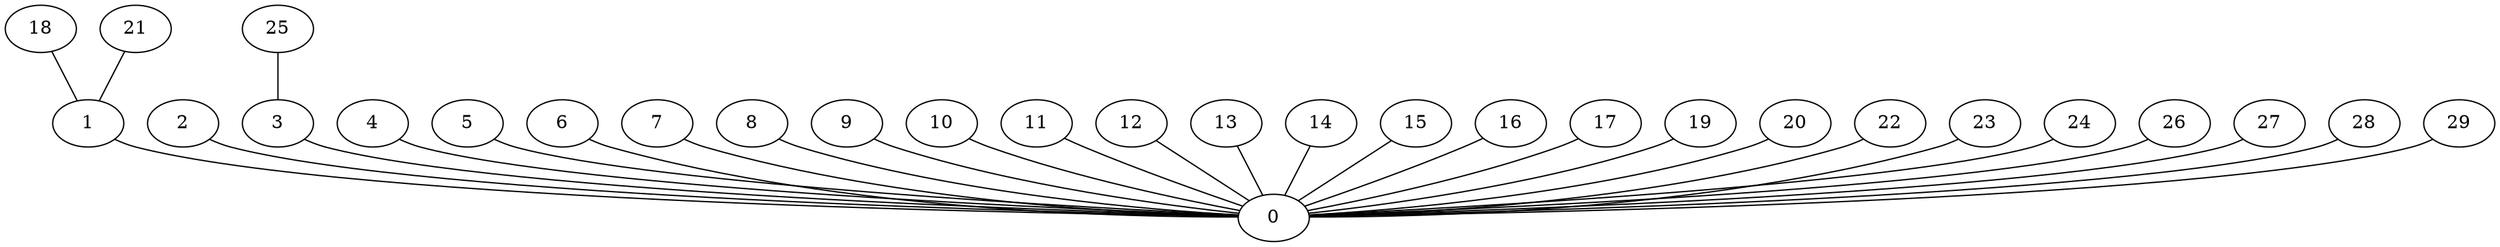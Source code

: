 graph {
0  [Label = "0 (0.00)"]
1  [Label = "1 (0.00)"]
2  [Label = "2 (0.00)"]
3  [Label = "3 (0.00)"]
4  [Label = "4 (0.00)"]
5  [Label = "5 (0.00)"]
6  [Label = "6 (0.00)"]
7  [Label = "7 (0.00)"]
8  [Label = "8 (0.00)"]
9  [Label = "9 (0.00)"]
10  [Label = "10 (0.00)"]
11  [Label = "11 (0.00)"]
12  [Label = "12 (0.00)"]
13  [Label = "13 (0.00)"]
14  [Label = "14 (0.00)"]
15  [Label = "15 (0.00)"]
16  [Label = "16 (0.00)"]
17  [Label = "17 (0.00)"]
19  [Label = "19 (0.00)"]
20  [Label = "20 (0.00)"]
22  [Label = "22 (0.00)"]
23  [Label = "23 (0.00)"]
24  [Label = "24 (0.00)"]
26  [Label = "26 (0.00)"]
27  [Label = "27 (0.00)"]
28  [Label = "28 (0.00)"]
29  [Label = "29 (0.00)"]
18  [Label = "18 (0.00)"]
21  [Label = "21 (0.00)"]
25  [Label = "25 (0.00)"]

1--0  [Label = "0.00"]
2--0  [Label = "0.00"]
3--0  [Label = "0.00"]
4--0  [Label = "0.00"]
5--0  [Label = "0.00"]
6--0  [Label = "0.00"]
7--0  [Label = "0.00"]
8--0  [Label = "0.00"]
9--0  [Label = "0.00"]
10--0  [Label = "0.00"]
11--0  [Label = "0.00"]
12--0  [Label = "0.00"]
13--0  [Label = "0.00"]
14--0  [Label = "0.00"]
15--0  [Label = "0.00"]
16--0  [Label = "0.00"]
17--0  [Label = "0.00"]
19--0  [Label = "0.00"]
20--0  [Label = "0.00"]
22--0  [Label = "0.00"]
23--0  [Label = "0.00"]
24--0  [Label = "0.00"]
26--0  [Label = "0.00"]
27--0  [Label = "0.00"]
28--0  [Label = "0.00"]
29--0  [Label = "0.00"]
18--1  [Label = "0.00"]
21--1  [Label = "0.00"]
25--3  [Label = "0.00"]
}
